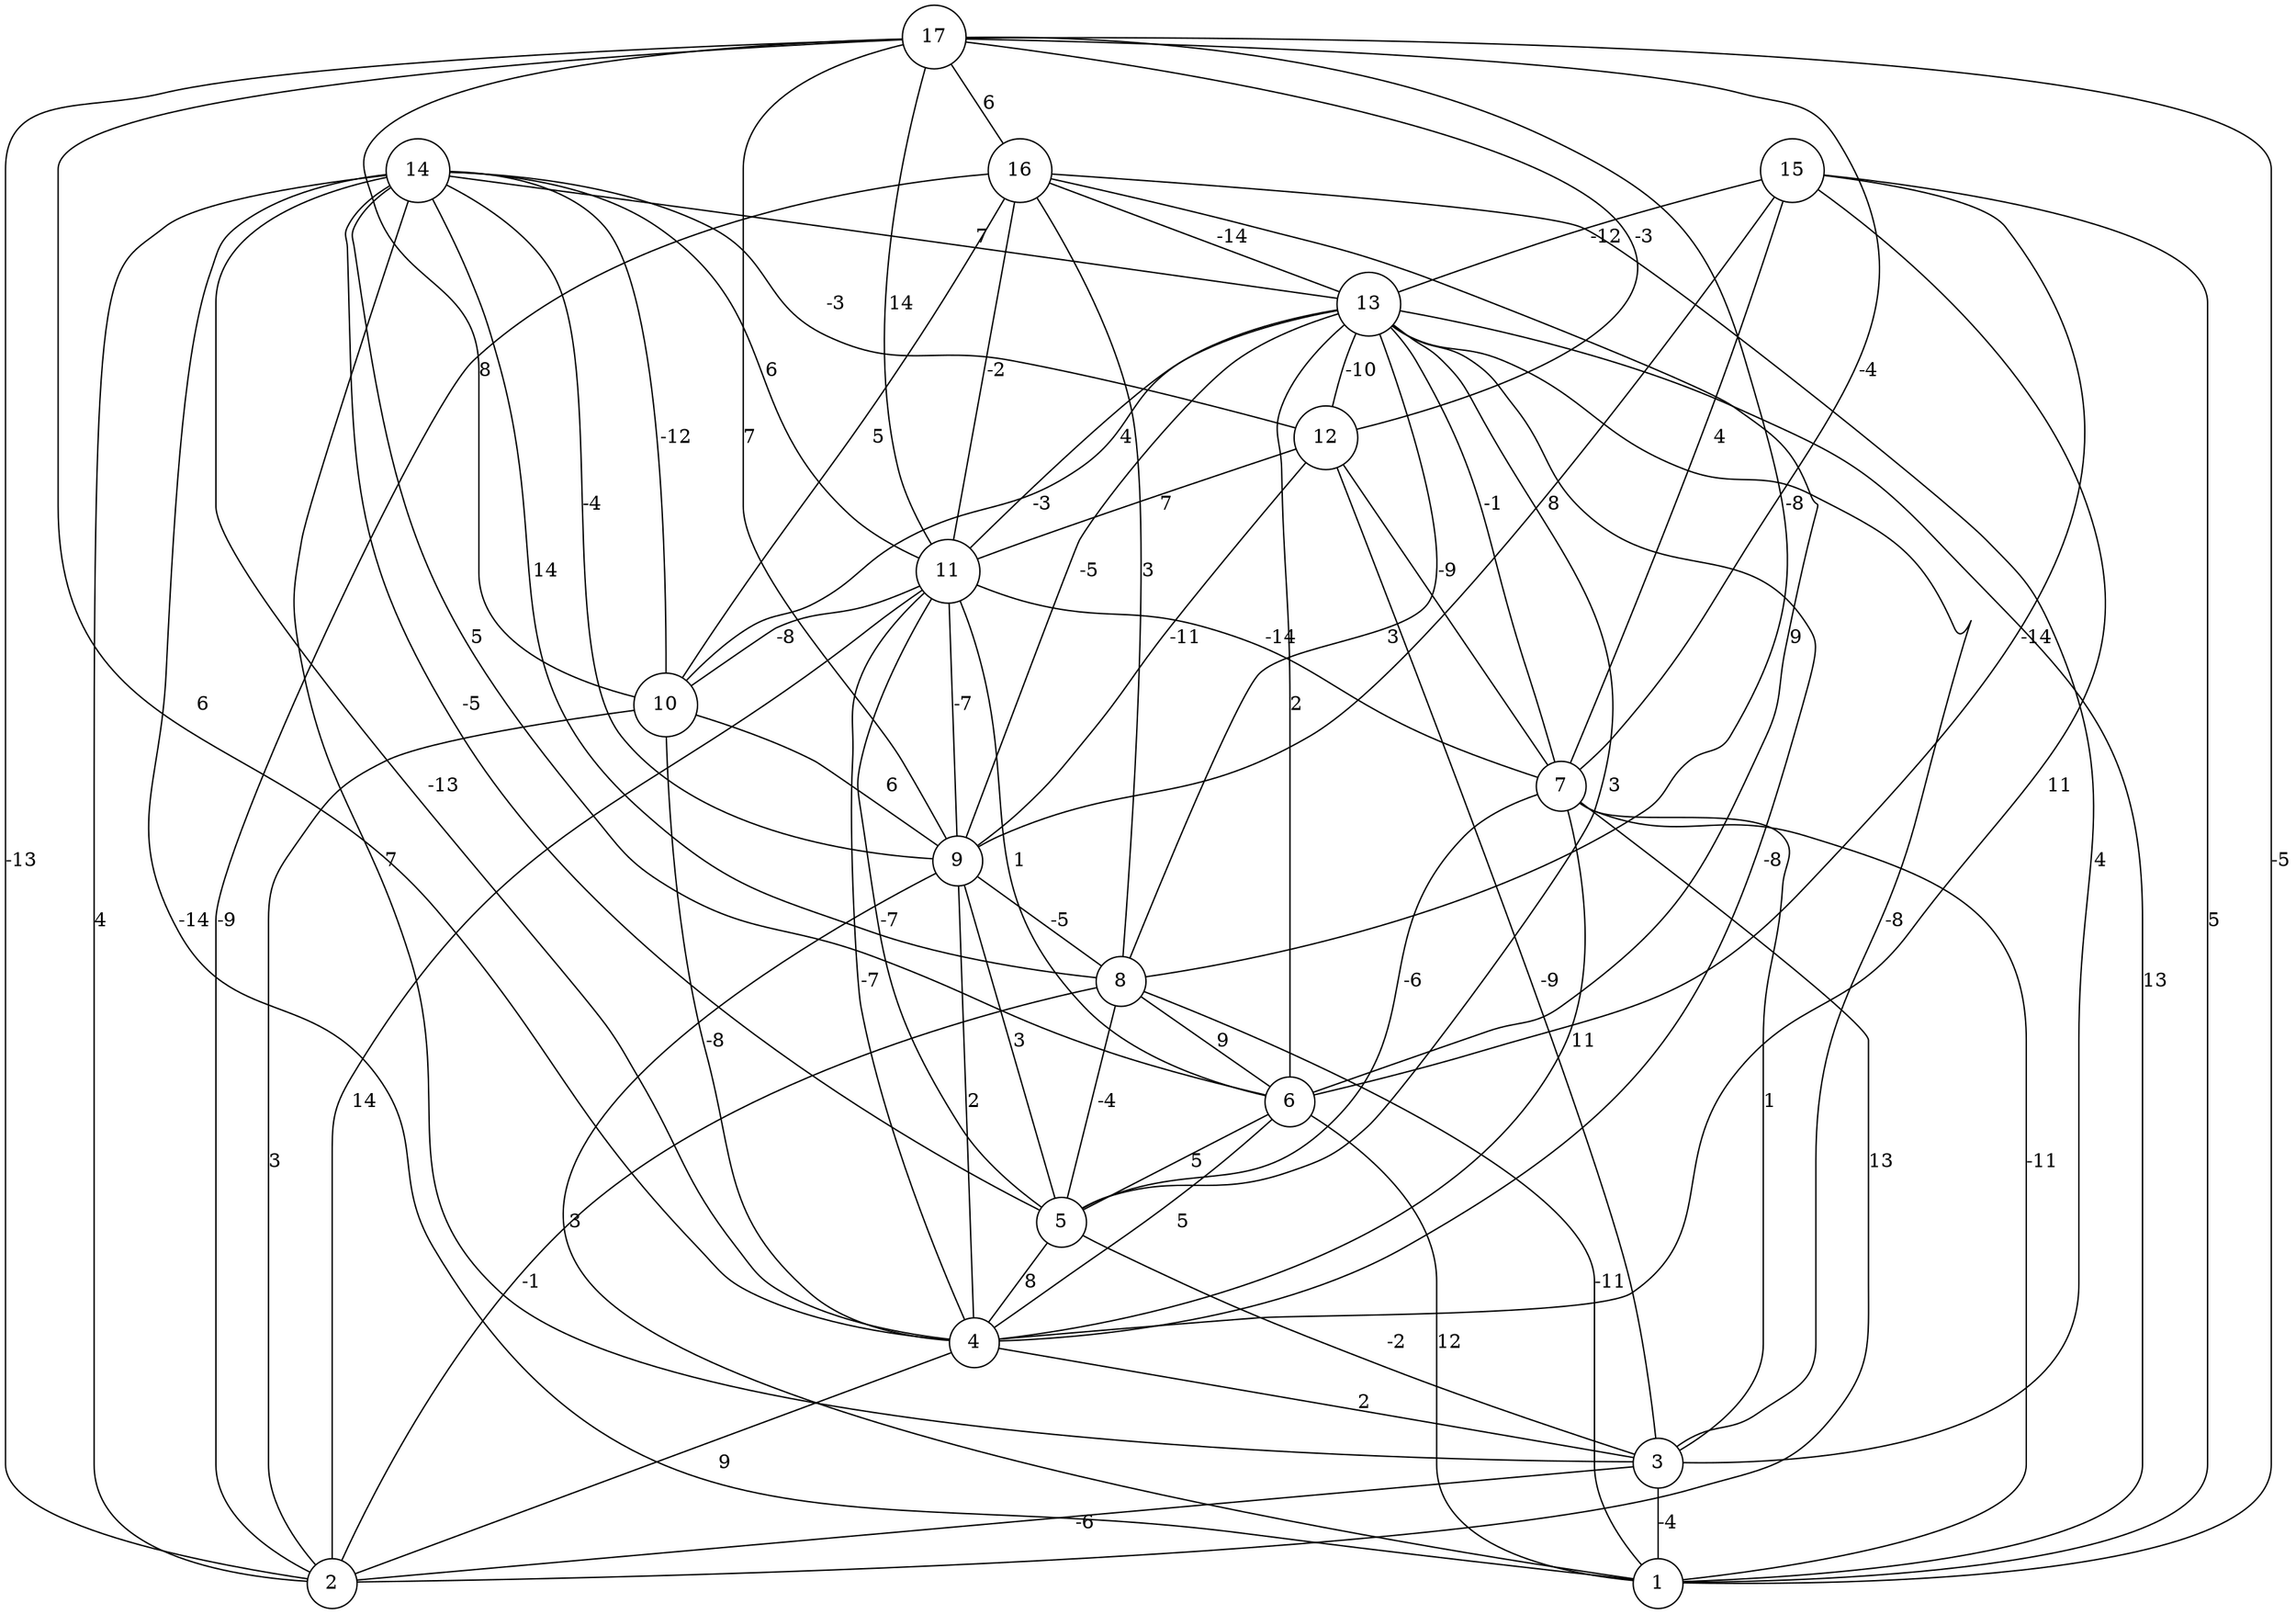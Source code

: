 graph { 
	 fontname="Helvetica,Arial,sans-serif" 
	 node [shape = circle]; 
	 17 -- 1 [label = "-5"];
	 17 -- 2 [label = "-13"];
	 17 -- 4 [label = "6"];
	 17 -- 7 [label = "-4"];
	 17 -- 8 [label = "-8"];
	 17 -- 9 [label = "7"];
	 17 -- 10 [label = "8"];
	 17 -- 11 [label = "14"];
	 17 -- 12 [label = "-3"];
	 17 -- 16 [label = "6"];
	 16 -- 2 [label = "-9"];
	 16 -- 3 [label = "4"];
	 16 -- 6 [label = "9"];
	 16 -- 8 [label = "3"];
	 16 -- 10 [label = "5"];
	 16 -- 11 [label = "-2"];
	 16 -- 13 [label = "-14"];
	 15 -- 1 [label = "5"];
	 15 -- 4 [label = "11"];
	 15 -- 6 [label = "-14"];
	 15 -- 7 [label = "4"];
	 15 -- 9 [label = "8"];
	 15 -- 13 [label = "-12"];
	 14 -- 1 [label = "-14"];
	 14 -- 2 [label = "4"];
	 14 -- 3 [label = "7"];
	 14 -- 4 [label = "-13"];
	 14 -- 5 [label = "-5"];
	 14 -- 6 [label = "5"];
	 14 -- 8 [label = "14"];
	 14 -- 9 [label = "-4"];
	 14 -- 10 [label = "-12"];
	 14 -- 11 [label = "6"];
	 14 -- 12 [label = "-3"];
	 14 -- 13 [label = "7"];
	 13 -- 1 [label = "13"];
	 13 -- 3 [label = "-8"];
	 13 -- 4 [label = "-8"];
	 13 -- 5 [label = "3"];
	 13 -- 6 [label = "2"];
	 13 -- 7 [label = "-1"];
	 13 -- 8 [label = "3"];
	 13 -- 9 [label = "-5"];
	 13 -- 10 [label = "-3"];
	 13 -- 11 [label = "4"];
	 13 -- 12 [label = "-10"];
	 12 -- 3 [label = "-9"];
	 12 -- 7 [label = "-9"];
	 12 -- 9 [label = "-11"];
	 12 -- 11 [label = "7"];
	 11 -- 2 [label = "14"];
	 11 -- 4 [label = "-7"];
	 11 -- 5 [label = "-7"];
	 11 -- 6 [label = "1"];
	 11 -- 7 [label = "-14"];
	 11 -- 9 [label = "-7"];
	 11 -- 10 [label = "-8"];
	 10 -- 2 [label = "3"];
	 10 -- 4 [label = "-8"];
	 10 -- 9 [label = "6"];
	 9 -- 1 [label = "3"];
	 9 -- 4 [label = "2"];
	 9 -- 5 [label = "3"];
	 9 -- 8 [label = "-5"];
	 8 -- 1 [label = "-11"];
	 8 -- 2 [label = "-1"];
	 8 -- 5 [label = "-4"];
	 8 -- 6 [label = "9"];
	 7 -- 1 [label = "-11"];
	 7 -- 2 [label = "13"];
	 7 -- 3 [label = "1"];
	 7 -- 4 [label = "11"];
	 7 -- 5 [label = "-6"];
	 6 -- 1 [label = "12"];
	 6 -- 4 [label = "5"];
	 6 -- 5 [label = "5"];
	 5 -- 3 [label = "-2"];
	 5 -- 4 [label = "8"];
	 4 -- 2 [label = "9"];
	 4 -- 3 [label = "2"];
	 3 -- 1 [label = "-4"];
	 3 -- 2 [label = "-6"];
	 1;
	 2;
	 3;
	 4;
	 5;
	 6;
	 7;
	 8;
	 9;
	 10;
	 11;
	 12;
	 13;
	 14;
	 15;
	 16;
	 17;
}
